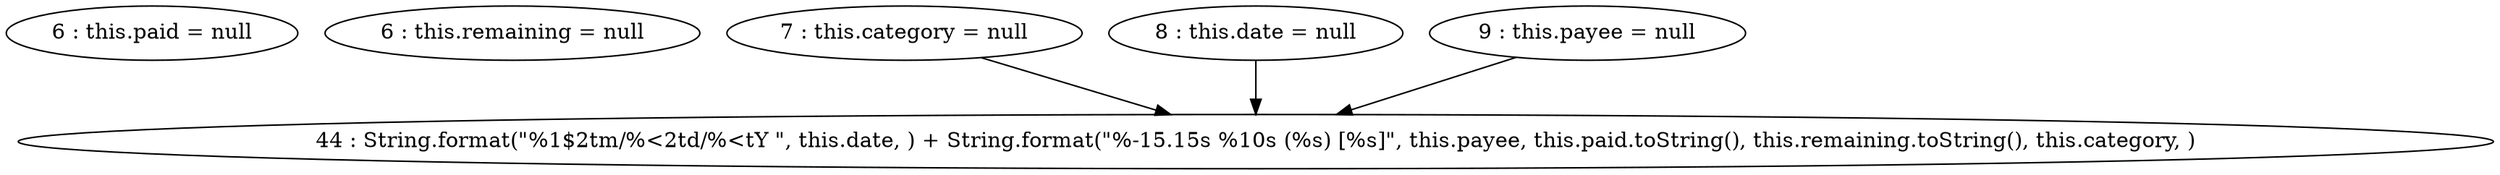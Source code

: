 digraph G {
"6 : this.paid = null"
"6 : this.remaining = null"
"7 : this.category = null"
"7 : this.category = null" -> "44 : String.format(\"%1$2tm/%<2td/%<tY \", this.date, ) + String.format(\"%-15.15s %10s (%s) [%s]\", this.payee, this.paid.toString(), this.remaining.toString(), this.category, )"
"8 : this.date = null"
"8 : this.date = null" -> "44 : String.format(\"%1$2tm/%<2td/%<tY \", this.date, ) + String.format(\"%-15.15s %10s (%s) [%s]\", this.payee, this.paid.toString(), this.remaining.toString(), this.category, )"
"9 : this.payee = null"
"9 : this.payee = null" -> "44 : String.format(\"%1$2tm/%<2td/%<tY \", this.date, ) + String.format(\"%-15.15s %10s (%s) [%s]\", this.payee, this.paid.toString(), this.remaining.toString(), this.category, )"
"44 : String.format(\"%1$2tm/%<2td/%<tY \", this.date, ) + String.format(\"%-15.15s %10s (%s) [%s]\", this.payee, this.paid.toString(), this.remaining.toString(), this.category, )"
}